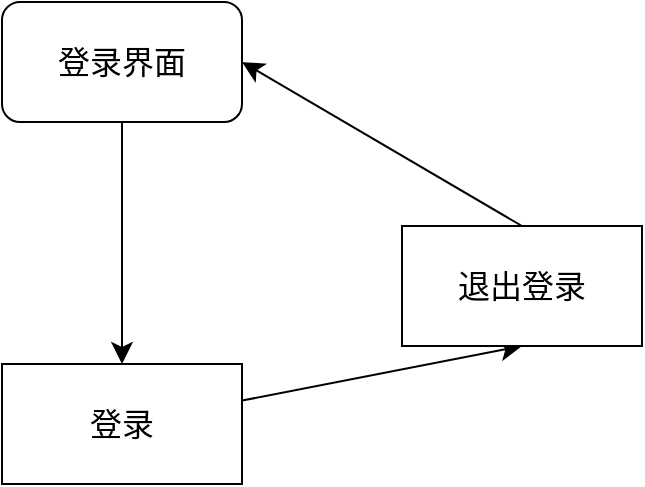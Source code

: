 <mxfile version="21.5.0" type="github">
  <diagram name="第 1 页" id="-HzKsZkmTxGfxk5T1sYI">
    <mxGraphModel dx="2474" dy="1556" grid="0" gridSize="10" guides="1" tooltips="1" connect="1" arrows="1" fold="1" page="0" pageScale="1" pageWidth="1169" pageHeight="827" math="0" shadow="0">
      <root>
        <mxCell id="0" />
        <mxCell id="1" parent="0" />
        <mxCell id="JRH7TbMGBQL19cqoVbQF-5" style="edgeStyle=none;curved=1;rounded=0;orthogonalLoop=1;jettySize=auto;html=1;fontSize=12;startSize=8;endSize=8;" edge="1" parent="1" source="JRH7TbMGBQL19cqoVbQF-2" target="JRH7TbMGBQL19cqoVbQF-3">
          <mxGeometry relative="1" as="geometry" />
        </mxCell>
        <mxCell id="JRH7TbMGBQL19cqoVbQF-2" value="登录界面" style="rounded=1;whiteSpace=wrap;html=1;fontSize=16;" vertex="1" parent="1">
          <mxGeometry x="-136" y="-280" width="120" height="60" as="geometry" />
        </mxCell>
        <mxCell id="JRH7TbMGBQL19cqoVbQF-6" style="edgeStyle=none;orthogonalLoop=1;jettySize=auto;html=1;entryX=0.5;entryY=1;entryDx=0;entryDy=0;fontSize=12;startSize=8;endSize=8;curved=1;strokeColor=default;" edge="1" parent="1" source="JRH7TbMGBQL19cqoVbQF-3" target="JRH7TbMGBQL19cqoVbQF-4">
          <mxGeometry relative="1" as="geometry" />
        </mxCell>
        <mxCell id="JRH7TbMGBQL19cqoVbQF-3" value="登录" style="rounded=0;whiteSpace=wrap;html=1;fontSize=16;" vertex="1" parent="1">
          <mxGeometry x="-136" y="-99" width="120" height="60" as="geometry" />
        </mxCell>
        <mxCell id="JRH7TbMGBQL19cqoVbQF-7" style="edgeStyle=none;curved=1;rounded=0;orthogonalLoop=1;jettySize=auto;html=1;exitX=0.5;exitY=0;exitDx=0;exitDy=0;entryX=1;entryY=0.5;entryDx=0;entryDy=0;fontSize=12;startSize=8;endSize=8;" edge="1" parent="1" source="JRH7TbMGBQL19cqoVbQF-4" target="JRH7TbMGBQL19cqoVbQF-2">
          <mxGeometry relative="1" as="geometry" />
        </mxCell>
        <mxCell id="JRH7TbMGBQL19cqoVbQF-4" value="退出登录" style="rounded=0;whiteSpace=wrap;html=1;fontSize=16;" vertex="1" parent="1">
          <mxGeometry x="64" y="-168" width="120" height="60" as="geometry" />
        </mxCell>
      </root>
    </mxGraphModel>
  </diagram>
</mxfile>
